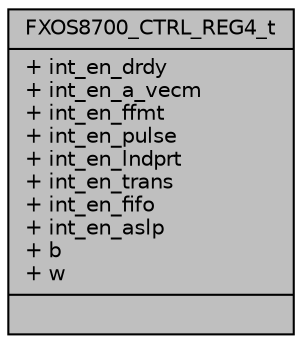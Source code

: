 digraph "FXOS8700_CTRL_REG4_t"
{
  edge [fontname="Helvetica",fontsize="10",labelfontname="Helvetica",labelfontsize="10"];
  node [fontname="Helvetica",fontsize="10",shape=record];
  Node1 [label="{FXOS8700_CTRL_REG4_t\n|+ int_en_drdy\l+ int_en_a_vecm\l+ int_en_ffmt\l+ int_en_pulse\l+ int_en_lndprt\l+ int_en_trans\l+ int_en_fifo\l+ int_en_aslp\l+ b\l+ w\l|}",height=0.2,width=0.4,color="black", fillcolor="grey75", style="filled", fontcolor="black"];
}
